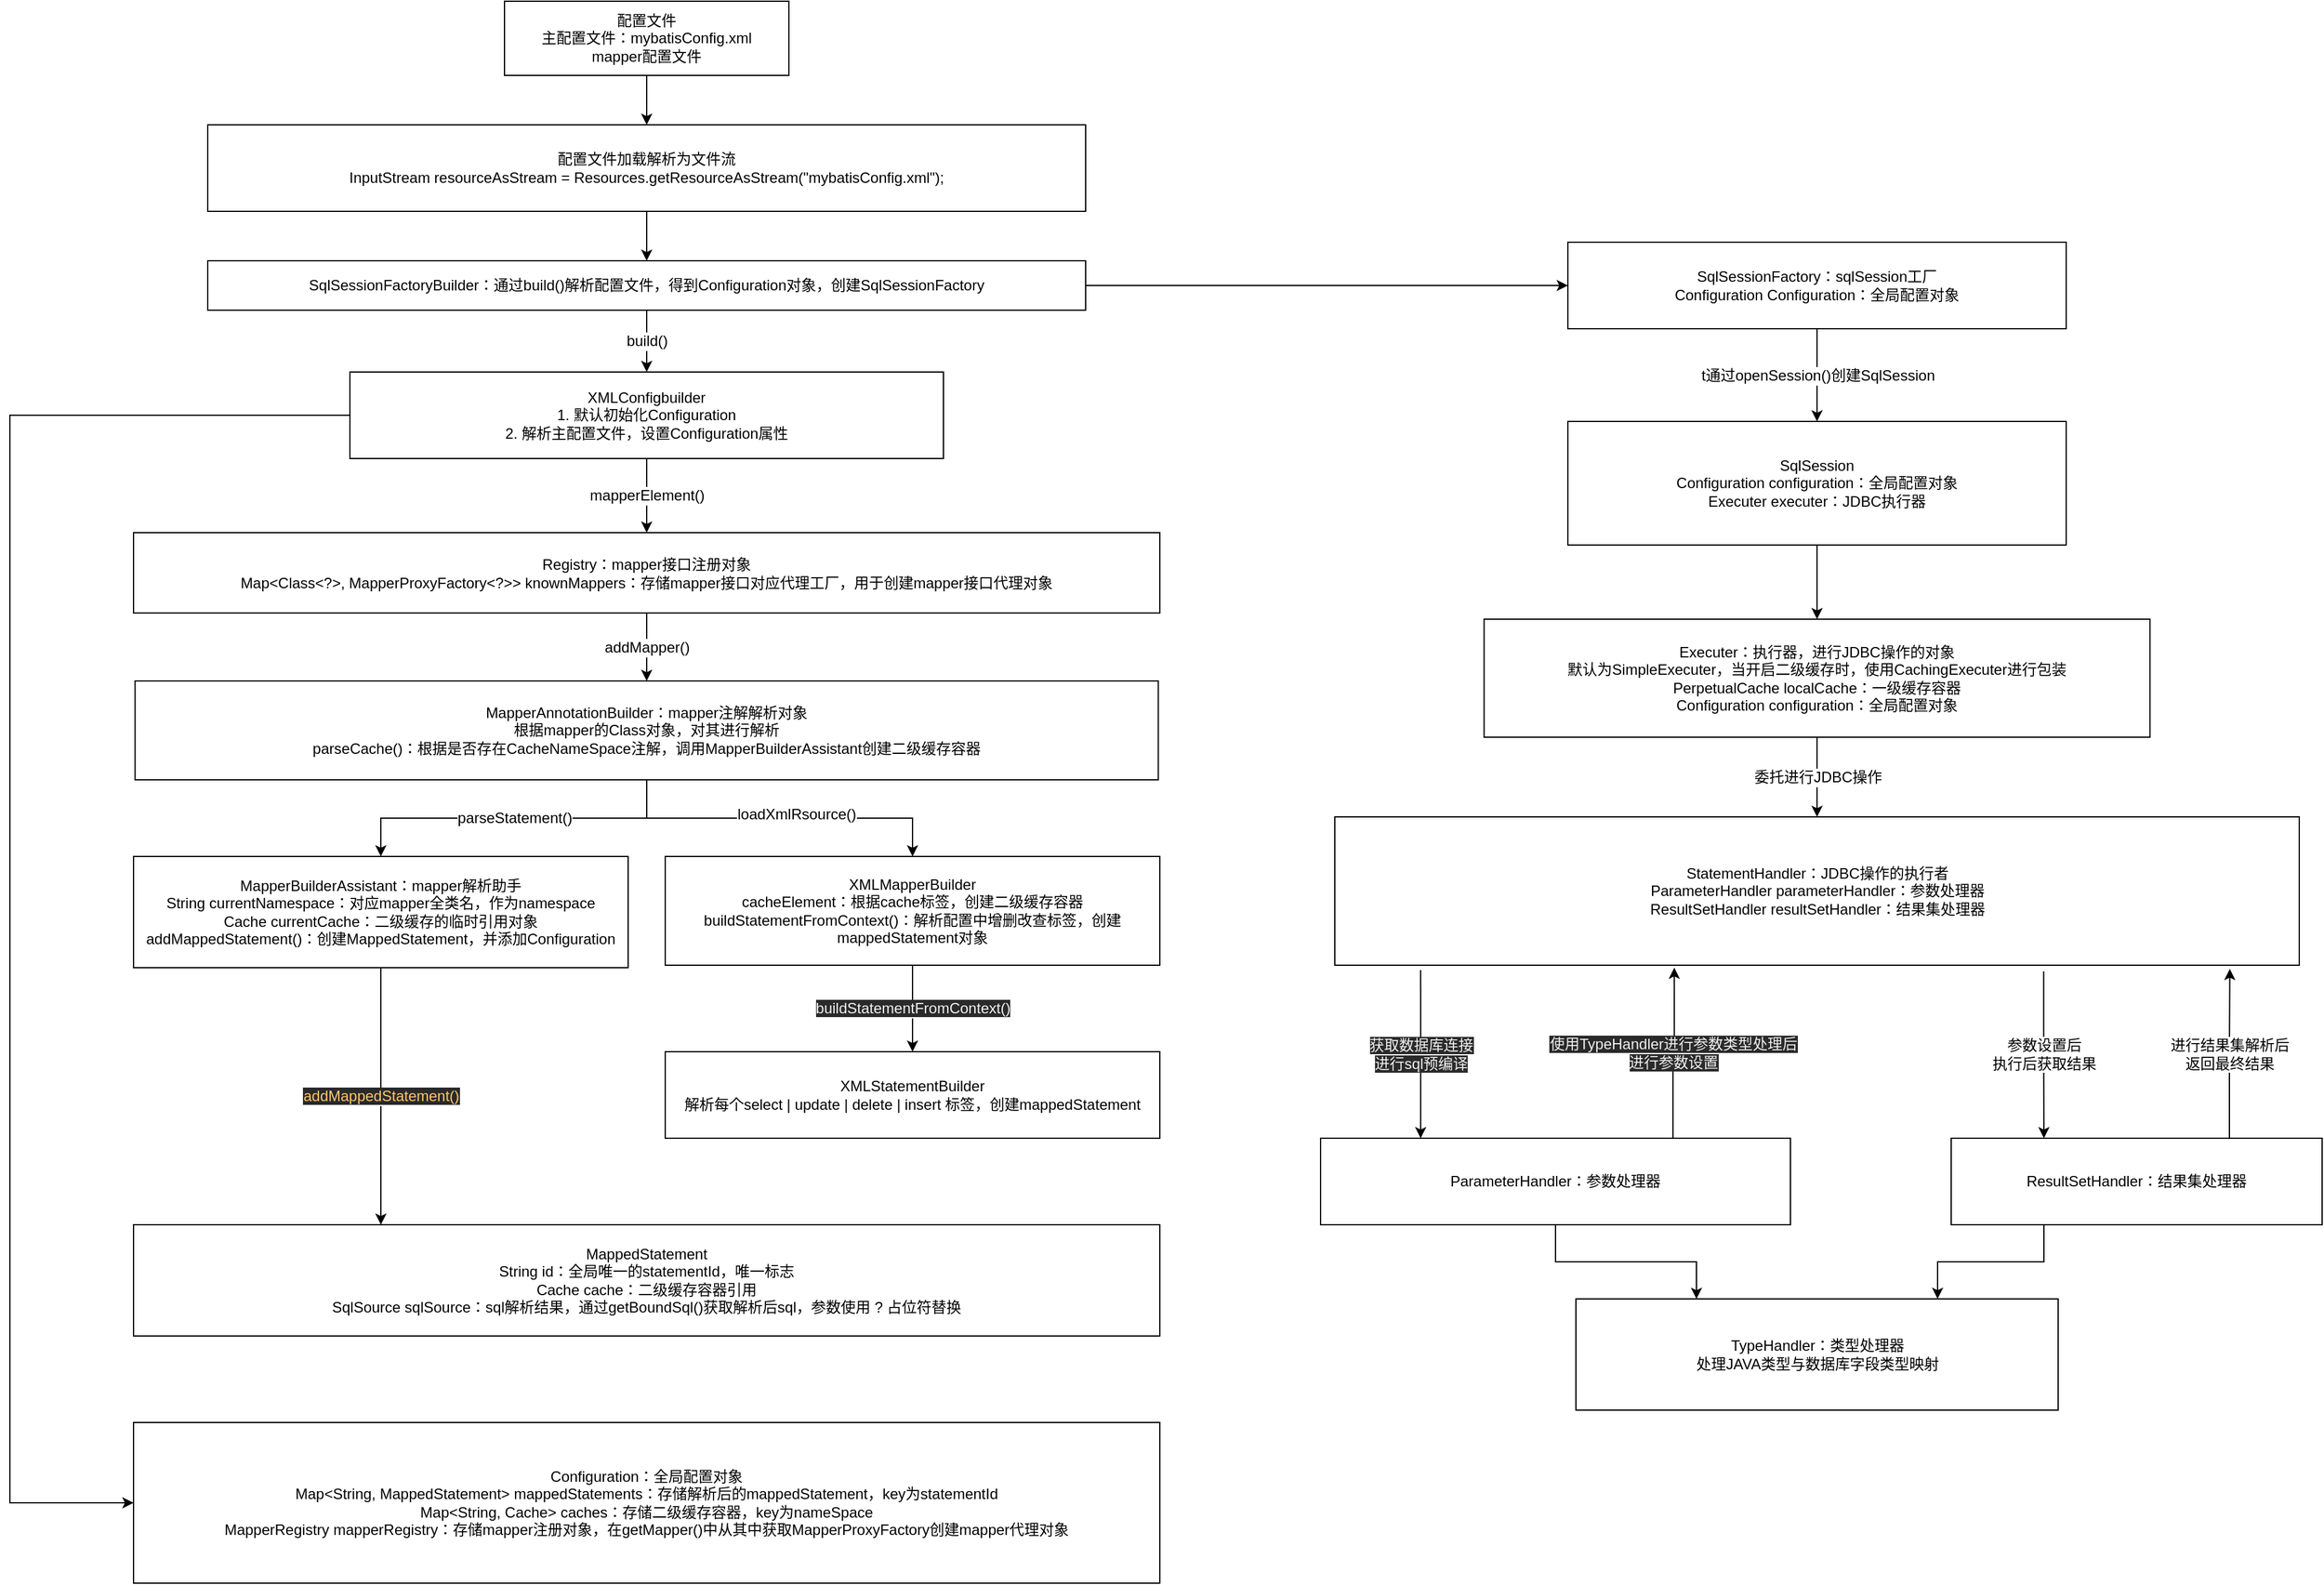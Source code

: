 <mxfile>
    <diagram id="z4ea6JTPt-Vu6G4jc7sS" name="Page-1">
        <mxGraphModel dx="2201" dy="790" grid="1" gridSize="10" guides="1" tooltips="1" connect="1" arrows="1" fold="1" page="1" pageScale="1" pageWidth="827" pageHeight="1169" math="0" shadow="0">
            <root>
                <mxCell id="0"/>
                <mxCell id="1" parent="0"/>
                <mxCell id="15" style="edgeStyle=orthogonalEdgeStyle;rounded=0;orthogonalLoop=1;jettySize=auto;html=1;entryX=0.5;entryY=0;entryDx=0;entryDy=0;fontSize=12;" edge="1" parent="1" source="2" target="13">
                    <mxGeometry relative="1" as="geometry"/>
                </mxCell>
                <mxCell id="2" value="配置文件&lt;br style=&quot;font-size: 12px;&quot;&gt;主配置文件：mybatisConfig.xml&lt;br style=&quot;font-size: 12px;&quot;&gt;mapper配置文件" style="rounded=0;whiteSpace=wrap;html=1;fontSize=12;" vertex="1" parent="1">
                    <mxGeometry x="240" y="70" width="230" height="60" as="geometry"/>
                </mxCell>
                <mxCell id="23" value="build()" style="edgeStyle=orthogonalEdgeStyle;rounded=0;orthogonalLoop=1;jettySize=auto;html=1;entryX=0.5;entryY=0;entryDx=0;entryDy=0;fontSize=12;" edge="1" parent="1" source="9" target="22">
                    <mxGeometry relative="1" as="geometry"/>
                </mxCell>
                <mxCell id="57" style="edgeStyle=orthogonalEdgeStyle;rounded=0;orthogonalLoop=1;jettySize=auto;html=1;exitX=1;exitY=0.5;exitDx=0;exitDy=0;entryX=0;entryY=0.5;entryDx=0;entryDy=0;fontSize=12;" edge="1" parent="1" source="9" target="24">
                    <mxGeometry relative="1" as="geometry"/>
                </mxCell>
                <mxCell id="9" value="&lt;span&gt;SqlSessionFactoryBuilder：通过build()解析配置文件，得到Configuration对象，创建SqlSessionFactory&lt;/span&gt;" style="rounded=0;whiteSpace=wrap;html=1;" vertex="1" parent="1">
                    <mxGeometry y="280" width="710" height="40" as="geometry"/>
                </mxCell>
                <mxCell id="21" style="edgeStyle=orthogonalEdgeStyle;rounded=0;orthogonalLoop=1;jettySize=auto;html=1;exitX=0.5;exitY=1;exitDx=0;exitDy=0;entryX=0.5;entryY=0;entryDx=0;entryDy=0;fontSize=12;" edge="1" parent="1" source="13" target="9">
                    <mxGeometry relative="1" as="geometry"/>
                </mxCell>
                <mxCell id="13" value="配置文件加载解析为文件流&lt;br&gt;InputStream resourceAsStream = Resources.getResourceAsStream(&quot;mybatisConfig.xml&quot;);" style="rounded=0;whiteSpace=wrap;html=1;fontSize=12;" vertex="1" parent="1">
                    <mxGeometry y="170" width="710" height="70" as="geometry"/>
                </mxCell>
                <mxCell id="36" value="mapperElement()" style="edgeStyle=orthogonalEdgeStyle;rounded=0;orthogonalLoop=1;jettySize=auto;html=1;exitX=0.5;exitY=1;exitDx=0;exitDy=0;entryX=0.5;entryY=0;entryDx=0;entryDy=0;fontSize=12;" edge="1" parent="1" source="22" target="31">
                    <mxGeometry relative="1" as="geometry"/>
                </mxCell>
                <mxCell id="56" style="edgeStyle=orthogonalEdgeStyle;rounded=0;orthogonalLoop=1;jettySize=auto;html=1;exitX=0;exitY=0.5;exitDx=0;exitDy=0;entryX=0;entryY=0.5;entryDx=0;entryDy=0;fontSize=12;" edge="1" parent="1" source="22" target="37">
                    <mxGeometry relative="1" as="geometry">
                        <Array as="points">
                            <mxPoint x="-160" y="405"/>
                            <mxPoint x="-160" y="1285"/>
                        </Array>
                    </mxGeometry>
                </mxCell>
                <mxCell id="22" value="XMLConfigbuilder&lt;br&gt;1. 默认初始化Configuration&lt;br&gt;2. 解析主配置文件，设置Configuration属性&lt;br&gt;" style="rounded=0;whiteSpace=wrap;html=1;fontSize=12;" vertex="1" parent="1">
                    <mxGeometry x="115" y="370" width="480" height="70" as="geometry"/>
                </mxCell>
                <mxCell id="60" value="t通过openSession()创建SqlSession" style="edgeStyle=orthogonalEdgeStyle;rounded=0;orthogonalLoop=1;jettySize=auto;html=1;exitX=0.5;exitY=1;exitDx=0;exitDy=0;fontSize=12;entryX=0.5;entryY=0;entryDx=0;entryDy=0;" edge="1" parent="1" source="24" target="58">
                    <mxGeometry relative="1" as="geometry">
                        <mxPoint x="1301.333" y="400" as="targetPoint"/>
                        <Array as="points"/>
                    </mxGeometry>
                </mxCell>
                <mxCell id="24" value="SqlSessionFactory：sqlSession工厂&lt;br&gt;Configuration Configuration：全局配置对象" style="rounded=0;whiteSpace=wrap;html=1;fontSize=12;" vertex="1" parent="1">
                    <mxGeometry x="1100" y="265" width="403" height="70" as="geometry"/>
                </mxCell>
                <mxCell id="34" value="addMapper()" style="edgeStyle=orthogonalEdgeStyle;rounded=0;orthogonalLoop=1;jettySize=auto;html=1;exitX=0.5;exitY=1;exitDx=0;exitDy=0;entryX=0.5;entryY=0;entryDx=0;entryDy=0;fontSize=12;" edge="1" parent="1" source="31" target="32">
                    <mxGeometry relative="1" as="geometry"/>
                </mxCell>
                <mxCell id="31" value="Registry：mapper接口注册对象&lt;br&gt;Map&amp;lt;Class&amp;lt;?&amp;gt;, MapperProxyFactory&amp;lt;?&amp;gt;&amp;gt; knownMappers：存储mapper接口对应代理工厂，用于创建mapper接口代理对象" style="rounded=0;whiteSpace=wrap;html=1;fontSize=12;" vertex="1" parent="1">
                    <mxGeometry x="-60" y="500" width="830" height="65" as="geometry"/>
                </mxCell>
                <mxCell id="35" value="parseStatement()" style="edgeStyle=orthogonalEdgeStyle;rounded=0;orthogonalLoop=1;jettySize=auto;html=1;exitX=0.5;exitY=1;exitDx=0;exitDy=0;entryX=0.5;entryY=0;entryDx=0;entryDy=0;fontSize=12;" edge="1" parent="1" source="32" target="33">
                    <mxGeometry relative="1" as="geometry"/>
                </mxCell>
                <mxCell id="39" style="edgeStyle=orthogonalEdgeStyle;rounded=0;orthogonalLoop=1;jettySize=auto;html=1;fontSize=12;" edge="1" parent="1" source="32" target="38">
                    <mxGeometry relative="1" as="geometry"/>
                </mxCell>
                <mxCell id="40" value="loadXmlRsource()" style="edgeLabel;html=1;align=center;verticalAlign=middle;resizable=0;points=[];fontSize=12;" vertex="1" connectable="0" parent="39">
                    <mxGeometry x="0.097" y="3" relative="1" as="geometry">
                        <mxPoint as="offset"/>
                    </mxGeometry>
                </mxCell>
                <mxCell id="32" value="MapperAnnotationBuilder：mapper注解解析对象&lt;br&gt;根据mapper的Class对象，对其进行解析&lt;br&gt;parseCache()：根据是否存在CacheNameSpace注解，调用MapperBuilderAssistant创建二级缓存容器" style="rounded=0;whiteSpace=wrap;html=1;fontSize=12;" vertex="1" parent="1">
                    <mxGeometry x="-58.75" y="620" width="827.5" height="80" as="geometry"/>
                </mxCell>
                <mxCell id="54" value="&lt;span style=&quot;color: rgb(255 , 198 , 109) ; font-family: &amp;#34;helvetica&amp;#34; ; font-size: 12px ; font-style: normal ; font-weight: 400 ; letter-spacing: normal ; text-align: center ; text-indent: 0px ; text-transform: none ; word-spacing: 0px ; background-color: rgb(42 , 42 , 42) ; display: inline ; float: none&quot;&gt;addMappedStatement()&lt;/span&gt;" style="edgeStyle=orthogonalEdgeStyle;rounded=0;orthogonalLoop=1;jettySize=auto;html=1;exitX=0.5;exitY=1;exitDx=0;exitDy=0;entryX=0.241;entryY=0;entryDx=0;entryDy=0;entryPerimeter=0;fontSize=12;" edge="1" parent="1" source="33" target="46">
                    <mxGeometry relative="1" as="geometry"/>
                </mxCell>
                <mxCell id="33" value="MapperBuilderAssistant：mapper解析助手&lt;br&gt;String currentNamespace：对应mapper全类名，作为namespace&lt;br&gt;Cache currentCache：二级缓存的临时引用对象&lt;br&gt;addMappedStatement()：创建MappedStatement，并添加Configuration" style="rounded=0;whiteSpace=wrap;html=1;fontSize=12;" vertex="1" parent="1">
                    <mxGeometry x="-60" y="762" width="400" height="90" as="geometry"/>
                </mxCell>
                <mxCell id="37" value="Configuration：全局配置对象&lt;br&gt;Map&amp;lt;String, MappedStatement&amp;gt; mappedStatements：存储解析后的mappedStatement，key为statementId&lt;br&gt;Map&amp;lt;String, Cache&amp;gt; caches：存储二级缓存容器，key为nameSpace&lt;br&gt;MapperRegistry mapperRegistry：存储mapper注册对象，在getMapper()中从其中获取MapperProxyFactory创建mapper代理对象" style="rounded=0;whiteSpace=wrap;html=1;fontSize=12;" vertex="1" parent="1">
                    <mxGeometry x="-60" y="1220" width="830" height="130" as="geometry"/>
                </mxCell>
                <mxCell id="43" value="&lt;span style=&quot;color: rgb(240 , 240 , 240) ; font-family: &amp;#34;helvetica&amp;#34; ; font-size: 12px ; font-style: normal ; font-weight: 400 ; letter-spacing: normal ; text-align: center ; text-indent: 0px ; text-transform: none ; word-spacing: 0px ; background-color: rgb(42 , 42 , 42) ; display: inline ; float: none&quot;&gt;buildStatementFromContext()&lt;/span&gt;" style="edgeStyle=orthogonalEdgeStyle;rounded=0;orthogonalLoop=1;jettySize=auto;html=1;exitX=0.5;exitY=1;exitDx=0;exitDy=0;entryX=0.5;entryY=0;entryDx=0;entryDy=0;fontSize=12;" edge="1" parent="1" source="38" target="41">
                    <mxGeometry relative="1" as="geometry"/>
                </mxCell>
                <mxCell id="38" value="XMLMapperBuilder&lt;br&gt;cacheElement：根据cache标签，创建二级缓存容器&lt;br&gt;buildStatementFromContext()：解析配置中增删改查标签，创建mappedStatement对象" style="rounded=0;whiteSpace=wrap;html=1;fontSize=12;" vertex="1" parent="1">
                    <mxGeometry x="370" y="762" width="400" height="88" as="geometry"/>
                </mxCell>
                <mxCell id="41" value="XMLStatementBuilder&lt;br&gt;解析每个select | update | delete | insert 标签，创建mappedStatement" style="rounded=0;whiteSpace=wrap;html=1;fontSize=12;" vertex="1" parent="1">
                    <mxGeometry x="370" y="920" width="400" height="70" as="geometry"/>
                </mxCell>
                <mxCell id="46" value="&lt;span&gt;MappedStatement&lt;br&gt;String id：全局唯一的statementId，唯一标志&lt;br&gt;Cache cache：二级缓存容器引用&lt;br&gt;SqlSource sqlSource：sql解析结果，通过getBoundSql()获取解析后sql，参数使用 ? 占位符替换&lt;br&gt;&lt;/span&gt;" style="rounded=0;whiteSpace=wrap;html=1;fontSize=12;" vertex="1" parent="1">
                    <mxGeometry x="-60" y="1060" width="830" height="90" as="geometry"/>
                </mxCell>
                <mxCell id="62" style="edgeStyle=orthogonalEdgeStyle;rounded=0;orthogonalLoop=1;jettySize=auto;html=1;exitX=0.5;exitY=1;exitDx=0;exitDy=0;entryX=0.5;entryY=0;entryDx=0;entryDy=0;fontSize=12;" edge="1" parent="1" source="58" target="59">
                    <mxGeometry relative="1" as="geometry"/>
                </mxCell>
                <mxCell id="58" value="SqlSession&lt;br&gt;Configuration configuration：全局配置对象&lt;br&gt;Executer executer：JDBC执行器" style="rounded=0;whiteSpace=wrap;html=1;fontSize=12;" vertex="1" parent="1">
                    <mxGeometry x="1100" y="410" width="403" height="100" as="geometry"/>
                </mxCell>
                <mxCell id="67" value="委托进行JDBC操作" style="edgeStyle=orthogonalEdgeStyle;rounded=0;orthogonalLoop=1;jettySize=auto;html=1;exitX=0.5;exitY=1;exitDx=0;exitDy=0;entryX=0.5;entryY=0;entryDx=0;entryDy=0;fontSize=12;" edge="1" parent="1" source="59" target="66">
                    <mxGeometry relative="1" as="geometry"/>
                </mxCell>
                <mxCell id="59" value="Executer：执行器，进行JDBC操作的对象&lt;br&gt;默认为SimpleExecuter，当开启二级缓存时，使用CachingExecuter进行包装&lt;br&gt;PerpetualCache localCache：一级缓存容器&lt;br&gt;Configuration configuration：全局配置对象" style="rounded=0;whiteSpace=wrap;html=1;fontSize=12;" vertex="1" parent="1">
                    <mxGeometry x="1032.25" y="570" width="538.5" height="95.5" as="geometry"/>
                </mxCell>
                <mxCell id="73" style="edgeStyle=orthogonalEdgeStyle;rounded=0;orthogonalLoop=1;jettySize=auto;html=1;exitX=0.25;exitY=1;exitDx=0;exitDy=0;entryX=0.75;entryY=0;entryDx=0;entryDy=0;fontSize=12;" edge="1" parent="1" source="64" target="70">
                    <mxGeometry relative="1" as="geometry"/>
                </mxCell>
                <mxCell id="74" value="进行结果集解析后&lt;br&gt;返回最终结果" style="edgeStyle=orthogonalEdgeStyle;rounded=0;orthogonalLoop=1;jettySize=auto;html=1;exitX=0.75;exitY=0;exitDx=0;exitDy=0;entryX=0.928;entryY=1.025;entryDx=0;entryDy=0;entryPerimeter=0;fontSize=12;" edge="1" parent="1" source="64" target="66">
                    <mxGeometry relative="1" as="geometry"/>
                </mxCell>
                <mxCell id="64" value="ResultSetHandler：结果集处理器" style="rounded=0;whiteSpace=wrap;html=1;fontSize=12;" vertex="1" parent="1">
                    <mxGeometry x="1410" y="990" width="300" height="70" as="geometry"/>
                </mxCell>
                <mxCell id="69" value="&lt;span style=&quot;color: rgb(240 , 240 , 240) ; font-family: &amp;#34;helvetica&amp;#34; ; font-size: 12px ; font-style: normal ; font-weight: 400 ; letter-spacing: normal ; text-align: center ; text-indent: 0px ; text-transform: none ; word-spacing: 0px ; background-color: rgb(42 , 42 , 42) ; display: inline ; float: none&quot;&gt;使用TypeHandler进行参数类型处理后&lt;br&gt;进行参数设置&lt;/span&gt;" style="edgeStyle=orthogonalEdgeStyle;rounded=0;orthogonalLoop=1;jettySize=auto;html=1;entryX=0.352;entryY=1.017;entryDx=0;entryDy=0;entryPerimeter=0;fontSize=12;exitX=0.75;exitY=0;exitDx=0;exitDy=0;" edge="1" parent="1" source="65" target="66">
                    <mxGeometry relative="1" as="geometry"/>
                </mxCell>
                <mxCell id="71" style="edgeStyle=orthogonalEdgeStyle;rounded=0;orthogonalLoop=1;jettySize=auto;html=1;exitX=0.5;exitY=1;exitDx=0;exitDy=0;entryX=0.25;entryY=0;entryDx=0;entryDy=0;fontSize=12;" edge="1" parent="1" source="65" target="70">
                    <mxGeometry relative="1" as="geometry"/>
                </mxCell>
                <mxCell id="65" value="ParameterHandler：参数处理器&lt;br&gt;" style="rounded=0;whiteSpace=wrap;html=1;fontSize=12;" vertex="1" parent="1">
                    <mxGeometry x="900" y="990" width="380" height="70" as="geometry"/>
                </mxCell>
                <mxCell id="68" value="&lt;span style=&quot;color: rgb(240 , 240 , 240) ; font-family: &amp;#34;helvetica&amp;#34; ; font-size: 12px ; font-style: normal ; font-weight: 400 ; letter-spacing: normal ; text-align: center ; text-indent: 0px ; text-transform: none ; word-spacing: 0px ; background-color: rgb(42 , 42 , 42) ; display: inline ; float: none&quot;&gt;获取数据库连接&lt;br&gt;进行sql预编译&lt;/span&gt;" style="edgeStyle=orthogonalEdgeStyle;rounded=0;orthogonalLoop=1;jettySize=auto;html=1;fontSize=12;exitX=0.089;exitY=1.033;exitDx=0;exitDy=0;exitPerimeter=0;entryX=0.213;entryY=0;entryDx=0;entryDy=0;entryPerimeter=0;" edge="1" parent="1" source="66" target="65">
                    <mxGeometry relative="1" as="geometry">
                        <mxPoint x="981" y="980" as="targetPoint"/>
                    </mxGeometry>
                </mxCell>
                <mxCell id="72" value="参数设置后&lt;br&gt;执行后获取结果" style="edgeStyle=orthogonalEdgeStyle;rounded=0;orthogonalLoop=1;jettySize=auto;html=1;entryX=0.25;entryY=0;entryDx=0;entryDy=0;fontSize=12;exitX=0.735;exitY=1.042;exitDx=0;exitDy=0;exitPerimeter=0;" edge="1" parent="1" source="66" target="64">
                    <mxGeometry relative="1" as="geometry"/>
                </mxCell>
                <mxCell id="66" value="StatementHandler：JDBC操作的执行者&lt;br&gt;ParameterHandler parameterHandler：参数处理器&lt;br&gt;ResultSetHandler resultSetHandler：结果集处理器" style="rounded=0;whiteSpace=wrap;html=1;fontSize=12;" vertex="1" parent="1">
                    <mxGeometry x="911.5" y="730" width="780" height="120" as="geometry"/>
                </mxCell>
                <mxCell id="70" value="TypeHandler：类型处理器&lt;br&gt;处理JAVA类型与数据库字段类型映射" style="rounded=0;whiteSpace=wrap;html=1;fontSize=12;" vertex="1" parent="1">
                    <mxGeometry x="1106.5" y="1120" width="390" height="90" as="geometry"/>
                </mxCell>
            </root>
        </mxGraphModel>
    </diagram>
</mxfile>